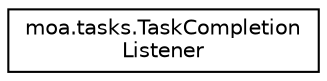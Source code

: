 digraph "Graphical Class Hierarchy"
{
 // LATEX_PDF_SIZE
  edge [fontname="Helvetica",fontsize="10",labelfontname="Helvetica",labelfontsize="10"];
  node [fontname="Helvetica",fontsize="10",shape=record];
  rankdir="LR";
  Node0 [label="moa.tasks.TaskCompletion\lListener",height=0.2,width=0.4,color="black", fillcolor="white", style="filled",URL="$interfacemoa_1_1tasks_1_1_task_completion_listener.html",tooltip=" "];
}
